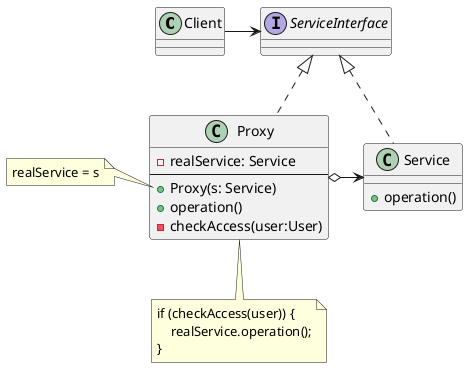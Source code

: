 @startuml
'https://plantuml.com/class-diagram

class Client

Client -> ServiceInterface

interface ServiceInterface

ServiceInterface <|.. Proxy
ServiceInterface <|.. Service

class Proxy {
    - realService: Service
    ---
    + Proxy(s: Service)
    + operation()
    - checkAccess(user:User)
}

note left of Proxy::Proxy
realService = s
end note

note bottom of Proxy
if (checkAccess(user)) {
    realService.operation();
}
end note

class Service {
    + operation()
}

Proxy o-> Service

@enduml